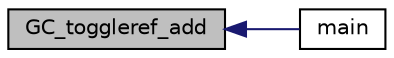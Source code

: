 digraph "GC_toggleref_add"
{
  edge [fontname="Helvetica",fontsize="10",labelfontname="Helvetica",labelfontsize="10"];
  node [fontname="Helvetica",fontsize="10",shape=record];
  rankdir="LR";
  Node3851 [label="GC_toggleref_add",height=0.2,width=0.4,color="black", fillcolor="grey75", style="filled", fontcolor="black"];
  Node3851 -> Node3852 [dir="back",color="midnightblue",fontsize="10",style="solid",fontname="Helvetica"];
  Node3852 [label="main",height=0.2,width=0.4,color="black", fillcolor="white", style="filled",URL="$d4/d12/3rd_party_2gc_2tests_2test_8c.html#a840291bc02cba5474a4cb46a9b9566fe"];
}
